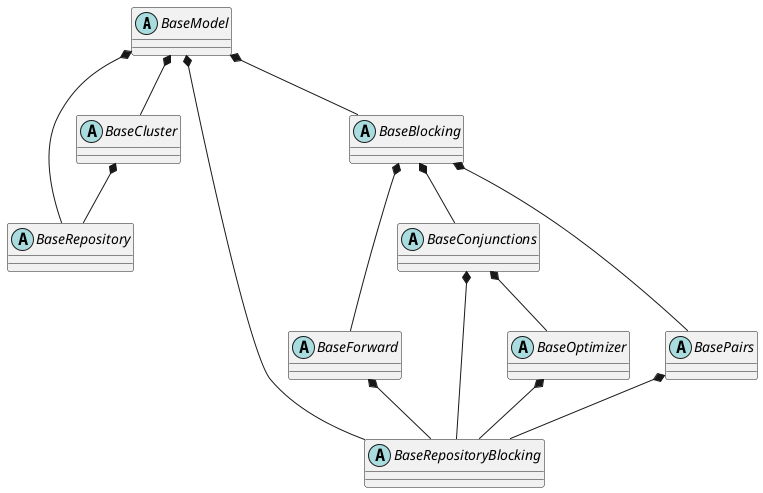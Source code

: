 @startuml Class Hierarchy

'---------------------Abstract Nodes------------------------------'

abstract class BaseModel

'compute'
abstract class BaseRepository
abstract class BaseRepositoryBlocking

'blocking'
abstract class BaseBlocking
abstract class BaseForward
abstract class BaseConjunctions
abstract class BasePairs
abstract class BaseOptimizer

'clustering'
abstract class BaseCluster

'---------------------Edges------------------------------'

'api'
' BaseModel <|-- "ext" Dedupe
' BaseModel <|-- "ext" RecordLinkage
' BaseModel <|-- "ext" Fapi
BaseModel *-- BaseRepository
BaseModel *-- BaseRepositoryBlocking
BaseModel *-- BaseBlocking
BaseModel *-- BaseCluster
' BaseModel *-- Setting

'blocking
BaseBlocking *-- BaseForward
BaseBlocking *-- BasePairs
BaseBlocking *-- BaseConjunctions

BaseConjunctions *-- BaseOptimizer
' BaseBlocking <|-- "ext" Blocking
' BaseForward <|-- "ext" Forward
' BasePairs <|-- "ext" Pairs
' BaseConjunctions <|-- "ext" Conjunctions
' BaseOptimizer <|-- "ext" DynamicProgram

' BaseForward <|-- BlockSchemes
' BaseConjunctions <|-- BlockSchemes
' BaseOptimizer <|-- BlockSchemes

'clustering
' BaseCluster <|-- "ext" ConnectedComponents

'compute
BaseForward *-- BaseRepositoryBlocking
BasePairs *-- BaseRepositoryBlocking
BaseConjunctions *-- BaseRepositoryBlocking
BaseOptimizer *-- BaseRepositoryBlocking
BaseCluster *-- BaseRepository

@enduml
